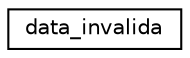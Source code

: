 digraph "Graphical Class Hierarchy"
{
  edge [fontname="Helvetica",fontsize="10",labelfontname="Helvetica",labelfontsize="10"];
  node [fontname="Helvetica",fontsize="10",shape=record];
  rankdir="LR";
  Node0 [label="data_invalida",height=0.2,width=0.4,color="black", fillcolor="white", style="filled",URL="$classdata__invalida.html",tooltip="A data invalida. "];
}
